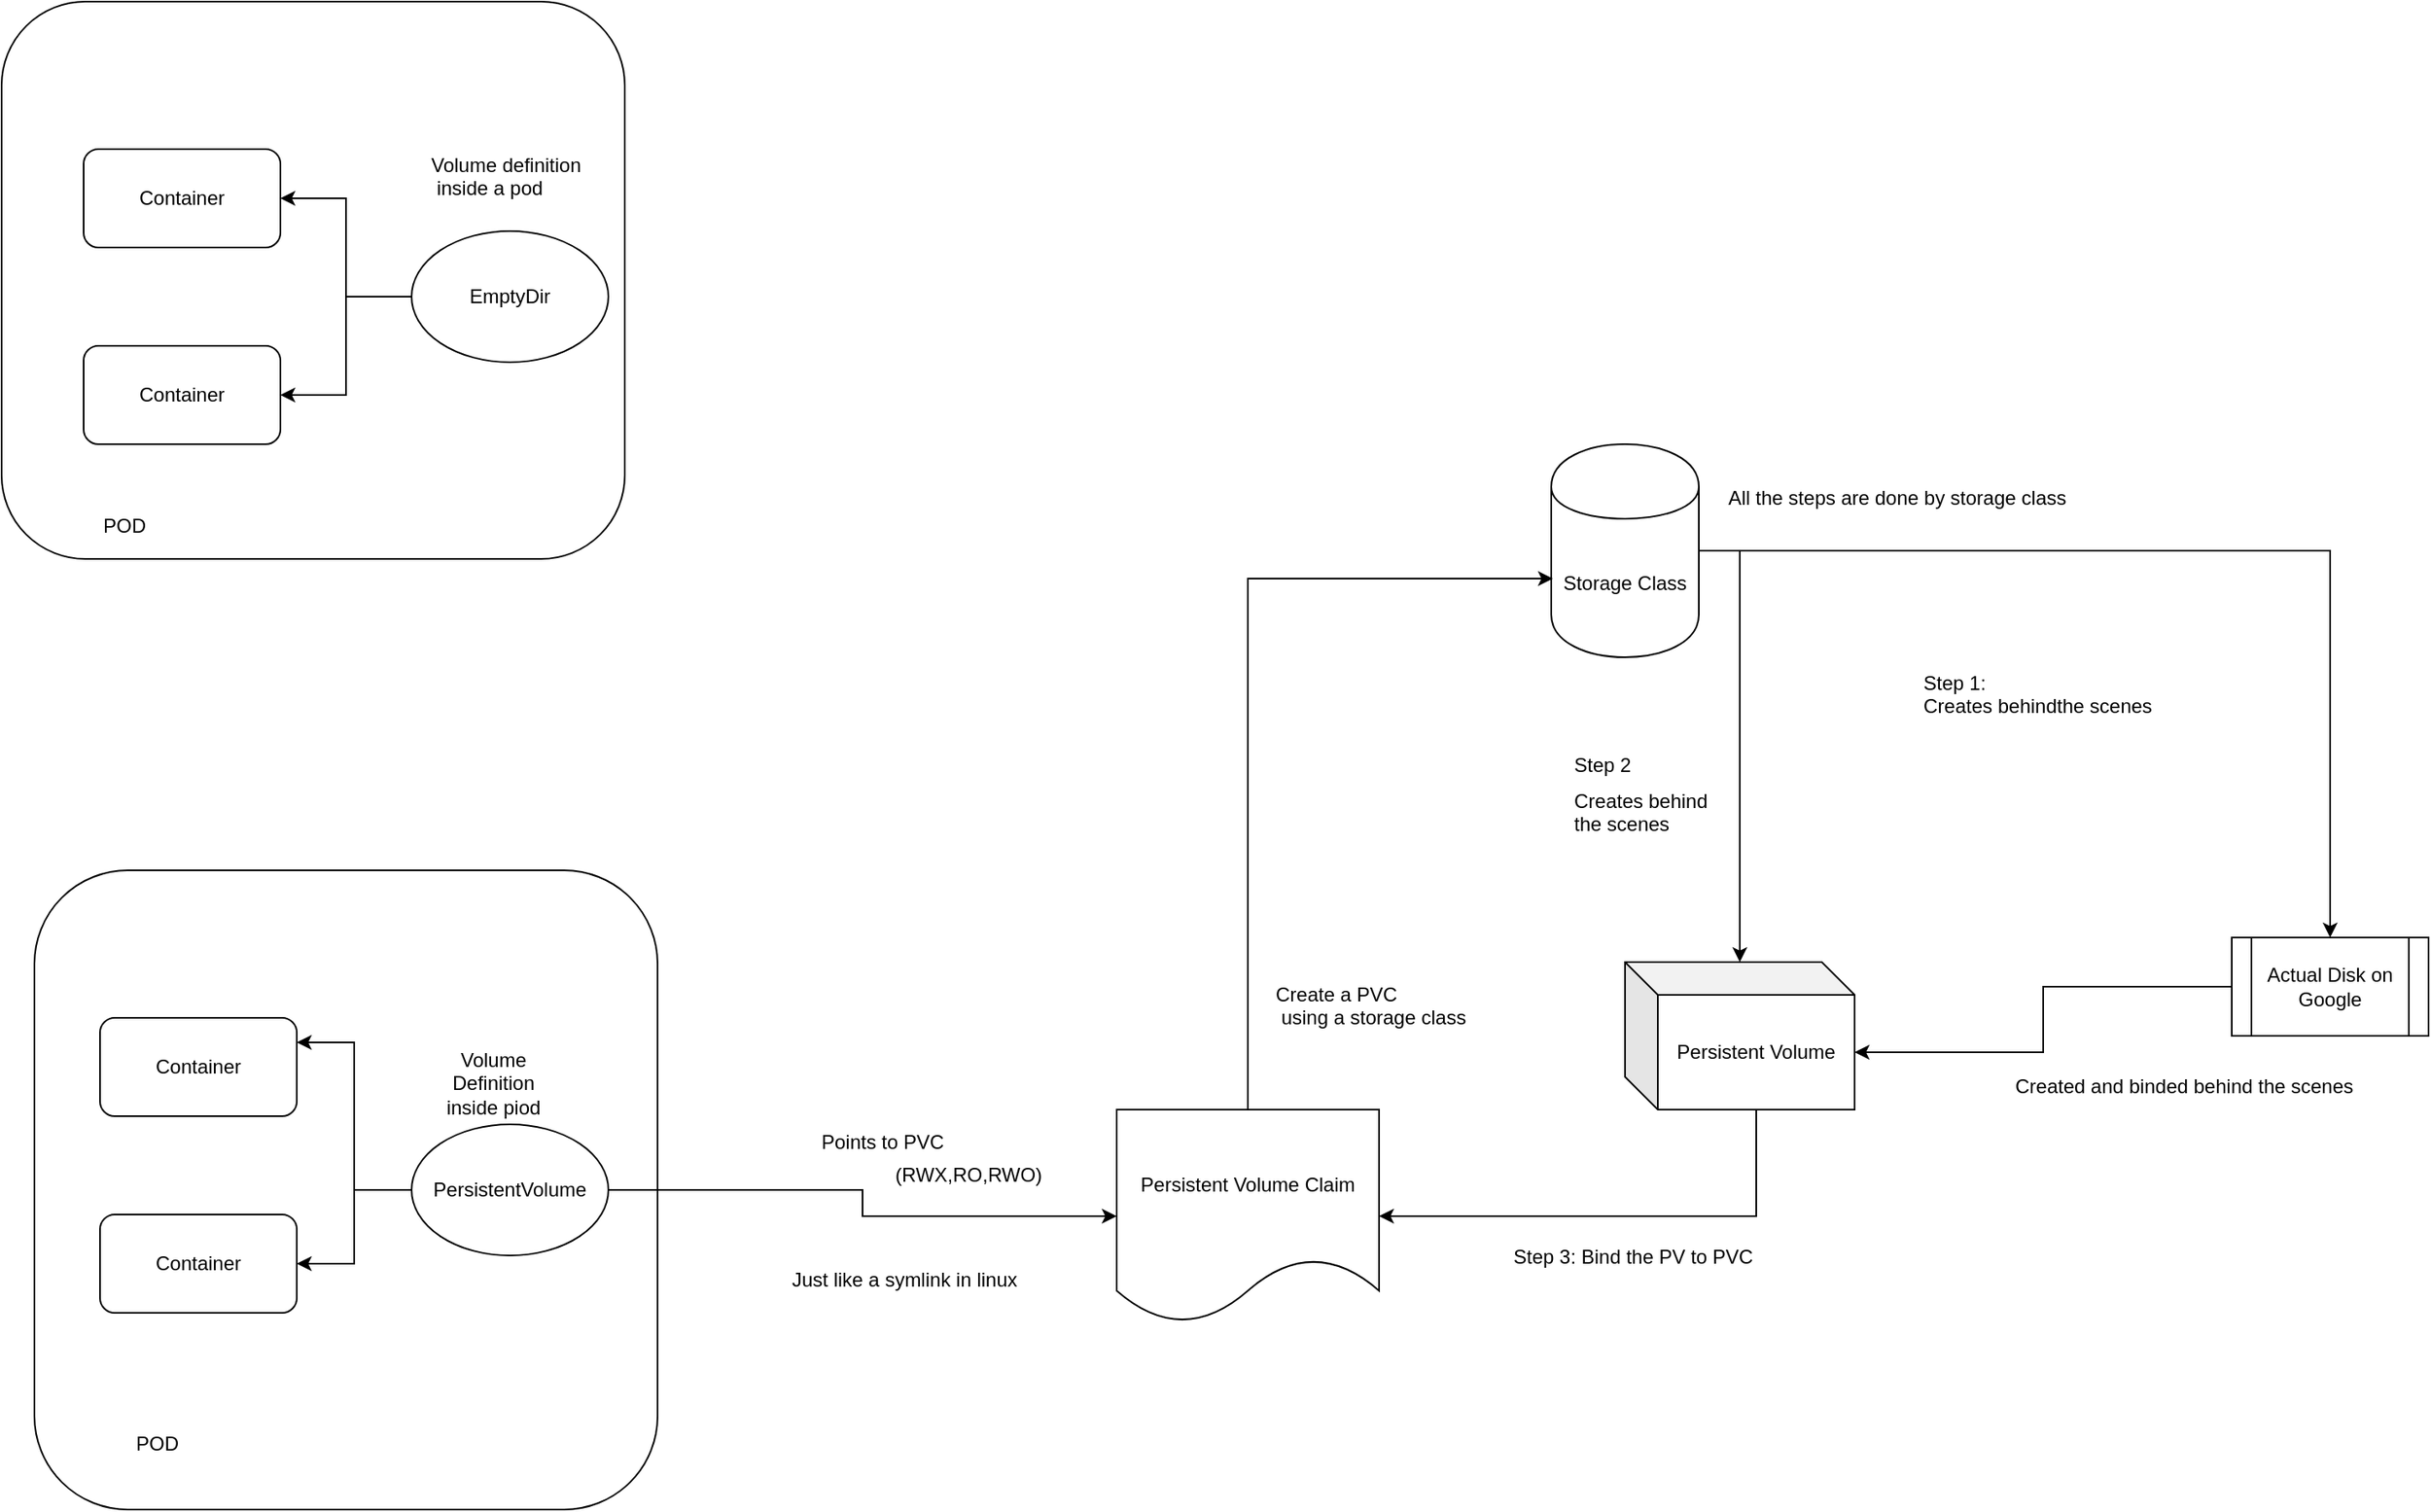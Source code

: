 <mxfile version="12.2.0" type="device" pages="1"><diagram id="FNJKBgc5aGDjCLamy-5x" name="Page-1"><mxGraphModel dx="1666" dy="865" grid="1" gridSize="10" guides="1" tooltips="1" connect="1" arrows="1" fold="1" page="1" pageScale="1" pageWidth="850" pageHeight="1100" math="0" shadow="0"><root><mxCell id="0"/><mxCell id="1" parent="0"/><mxCell id="HUY2G415ux6rRgW50fUi-1" value="" style="rounded=1;whiteSpace=wrap;html=1;" vertex="1" parent="1"><mxGeometry x="110" y="60" width="380" height="340" as="geometry"/></mxCell><mxCell id="HUY2G415ux6rRgW50fUi-2" value="POD" style="text;html=1;resizable=0;points=[];autosize=1;align=left;verticalAlign=top;spacingTop=-4;" vertex="1" parent="1"><mxGeometry x="170" y="370" width="40" height="20" as="geometry"/></mxCell><mxCell id="HUY2G415ux6rRgW50fUi-3" value="Container" style="rounded=1;whiteSpace=wrap;html=1;" vertex="1" parent="1"><mxGeometry x="160" y="150" width="120" height="60" as="geometry"/></mxCell><mxCell id="HUY2G415ux6rRgW50fUi-4" value="Container" style="rounded=1;whiteSpace=wrap;html=1;" vertex="1" parent="1"><mxGeometry x="160" y="270" width="120" height="60" as="geometry"/></mxCell><mxCell id="HUY2G415ux6rRgW50fUi-7" style="edgeStyle=orthogonalEdgeStyle;rounded=0;orthogonalLoop=1;jettySize=auto;html=1;exitX=0;exitY=0.5;exitDx=0;exitDy=0;entryX=1;entryY=0.5;entryDx=0;entryDy=0;" edge="1" parent="1" source="HUY2G415ux6rRgW50fUi-5" target="HUY2G415ux6rRgW50fUi-3"><mxGeometry relative="1" as="geometry"/></mxCell><mxCell id="HUY2G415ux6rRgW50fUi-8" style="edgeStyle=orthogonalEdgeStyle;rounded=0;orthogonalLoop=1;jettySize=auto;html=1;exitX=0;exitY=0.5;exitDx=0;exitDy=0;" edge="1" parent="1" source="HUY2G415ux6rRgW50fUi-5" target="HUY2G415ux6rRgW50fUi-4"><mxGeometry relative="1" as="geometry"/></mxCell><mxCell id="HUY2G415ux6rRgW50fUi-5" value="EmptyDir" style="ellipse;whiteSpace=wrap;html=1;" vertex="1" parent="1"><mxGeometry x="360" y="200" width="120" height="80" as="geometry"/></mxCell><mxCell id="HUY2G415ux6rRgW50fUi-6" value="Volume definition&lt;br&gt;&amp;nbsp;inside a pod" style="text;html=1;resizable=0;points=[];autosize=1;align=left;verticalAlign=top;spacingTop=-4;" vertex="1" parent="1"><mxGeometry x="370" y="150" width="110" height="30" as="geometry"/></mxCell><mxCell id="HUY2G415ux6rRgW50fUi-9" value="" style="rounded=1;whiteSpace=wrap;html=1;" vertex="1" parent="1"><mxGeometry x="130" y="590" width="380" height="390" as="geometry"/></mxCell><mxCell id="HUY2G415ux6rRgW50fUi-10" value="POD" style="text;html=1;resizable=0;points=[];autosize=1;align=left;verticalAlign=top;spacingTop=-4;" vertex="1" parent="1"><mxGeometry x="190" y="930" width="40" height="20" as="geometry"/></mxCell><mxCell id="HUY2G415ux6rRgW50fUi-11" value="Container" style="rounded=1;whiteSpace=wrap;html=1;" vertex="1" parent="1"><mxGeometry x="170" y="680" width="120" height="60" as="geometry"/></mxCell><mxCell id="HUY2G415ux6rRgW50fUi-12" value="Container" style="rounded=1;whiteSpace=wrap;html=1;" vertex="1" parent="1"><mxGeometry x="170" y="800" width="120" height="60" as="geometry"/></mxCell><mxCell id="HUY2G415ux6rRgW50fUi-20" style="edgeStyle=orthogonalEdgeStyle;rounded=0;orthogonalLoop=1;jettySize=auto;html=1;exitX=1;exitY=0.5;exitDx=0;exitDy=0;" edge="1" parent="1" source="HUY2G415ux6rRgW50fUi-14" target="HUY2G415ux6rRgW50fUi-19"><mxGeometry relative="1" as="geometry"/></mxCell><mxCell id="HUY2G415ux6rRgW50fUi-25" style="edgeStyle=orthogonalEdgeStyle;rounded=0;orthogonalLoop=1;jettySize=auto;html=1;exitX=1;exitY=0.5;exitDx=0;exitDy=0;" edge="1" parent="1" source="HUY2G415ux6rRgW50fUi-14" target="HUY2G415ux6rRgW50fUi-22"><mxGeometry relative="1" as="geometry"/></mxCell><mxCell id="HUY2G415ux6rRgW50fUi-14" value="Storage Class" style="shape=cylinder;whiteSpace=wrap;html=1;boundedLbl=1;backgroundOutline=1;" vertex="1" parent="1"><mxGeometry x="1055" y="330" width="90" height="130" as="geometry"/></mxCell><mxCell id="HUY2G415ux6rRgW50fUi-17" style="edgeStyle=orthogonalEdgeStyle;rounded=0;orthogonalLoop=1;jettySize=auto;html=1;exitX=0.5;exitY=0;exitDx=0;exitDy=0;entryX=0.011;entryY=0.631;entryDx=0;entryDy=0;entryPerimeter=0;" edge="1" parent="1" source="HUY2G415ux6rRgW50fUi-16" target="HUY2G415ux6rRgW50fUi-14"><mxGeometry relative="1" as="geometry"/></mxCell><mxCell id="HUY2G415ux6rRgW50fUi-16" value="Persistent Volume Claim" style="shape=document;whiteSpace=wrap;html=1;boundedLbl=1;" vertex="1" parent="1"><mxGeometry x="790" y="736" width="160" height="130" as="geometry"/></mxCell><mxCell id="HUY2G415ux6rRgW50fUi-18" value="Create a PVC&lt;br&gt;&amp;nbsp;using a storage class" style="text;html=1;resizable=0;points=[];autosize=1;align=left;verticalAlign=top;spacingTop=-4;" vertex="1" parent="1"><mxGeometry x="885" y="656" width="130" height="30" as="geometry"/></mxCell><mxCell id="HUY2G415ux6rRgW50fUi-29" style="edgeStyle=orthogonalEdgeStyle;rounded=0;orthogonalLoop=1;jettySize=auto;html=1;exitX=0;exitY=0;exitDx=80;exitDy=90;exitPerimeter=0;" edge="1" parent="1" source="HUY2G415ux6rRgW50fUi-19" target="HUY2G415ux6rRgW50fUi-16"><mxGeometry relative="1" as="geometry"/></mxCell><mxCell id="HUY2G415ux6rRgW50fUi-19" value="Persistent Volume" style="shape=cube;whiteSpace=wrap;html=1;boundedLbl=1;backgroundOutline=1;darkOpacity=0.05;darkOpacity2=0.1;" vertex="1" parent="1"><mxGeometry x="1100" y="646" width="140" height="90" as="geometry"/></mxCell><mxCell id="HUY2G415ux6rRgW50fUi-21" value="Creates behind&lt;br&gt;the scenes" style="text;html=1;resizable=0;points=[];autosize=1;align=left;verticalAlign=top;spacingTop=-4;" vertex="1" parent="1"><mxGeometry x="1067" y="538" width="100" height="30" as="geometry"/></mxCell><mxCell id="HUY2G415ux6rRgW50fUi-23" style="edgeStyle=orthogonalEdgeStyle;rounded=0;orthogonalLoop=1;jettySize=auto;html=1;exitX=0;exitY=0.5;exitDx=0;exitDy=0;entryX=0;entryY=0;entryDx=140;entryDy=55;entryPerimeter=0;" edge="1" parent="1" source="HUY2G415ux6rRgW50fUi-22" target="HUY2G415ux6rRgW50fUi-19"><mxGeometry relative="1" as="geometry"/></mxCell><mxCell id="HUY2G415ux6rRgW50fUi-22" value="Actual Disk on Google" style="shape=process;whiteSpace=wrap;html=1;backgroundOutline=1;" vertex="1" parent="1"><mxGeometry x="1470" y="631" width="120" height="60" as="geometry"/></mxCell><mxCell id="HUY2G415ux6rRgW50fUi-24" value="Created and binded behind the scenes" style="text;html=1;resizable=0;points=[];autosize=1;align=left;verticalAlign=top;spacingTop=-4;" vertex="1" parent="1"><mxGeometry x="1336" y="712" width="220" height="20" as="geometry"/></mxCell><mxCell id="HUY2G415ux6rRgW50fUi-26" value="Creates behindthe scenes" style="text;html=1;" vertex="1" parent="1"><mxGeometry x="1280" y="476" width="160" height="30" as="geometry"/></mxCell><mxCell id="HUY2G415ux6rRgW50fUi-27" value="Step 1:" style="text;html=1;resizable=0;points=[];autosize=1;align=left;verticalAlign=top;spacingTop=-4;" vertex="1" parent="1"><mxGeometry x="1280" y="466" width="50" height="20" as="geometry"/></mxCell><mxCell id="HUY2G415ux6rRgW50fUi-28" value="Step 2" style="text;html=1;resizable=0;points=[];autosize=1;align=left;verticalAlign=top;spacingTop=-4;" vertex="1" parent="1"><mxGeometry x="1067" y="516" width="50" height="20" as="geometry"/></mxCell><mxCell id="HUY2G415ux6rRgW50fUi-30" value="Step 3: Bind the PV to PVC" style="text;html=1;resizable=0;points=[];autosize=1;align=left;verticalAlign=top;spacingTop=-4;" vertex="1" parent="1"><mxGeometry x="1030" y="816" width="160" height="20" as="geometry"/></mxCell><mxCell id="HUY2G415ux6rRgW50fUi-31" value="All the steps are done by storage class" style="text;html=1;resizable=0;points=[];autosize=1;align=left;verticalAlign=top;spacingTop=-4;" vertex="1" parent="1"><mxGeometry x="1161" y="353" width="220" height="20" as="geometry"/></mxCell><mxCell id="HUY2G415ux6rRgW50fUi-34" style="edgeStyle=orthogonalEdgeStyle;rounded=0;orthogonalLoop=1;jettySize=auto;html=1;exitX=1;exitY=0.5;exitDx=0;exitDy=0;" edge="1" parent="1" source="HUY2G415ux6rRgW50fUi-32" target="HUY2G415ux6rRgW50fUi-16"><mxGeometry relative="1" as="geometry"/></mxCell><mxCell id="HUY2G415ux6rRgW50fUi-37" style="edgeStyle=orthogonalEdgeStyle;rounded=0;orthogonalLoop=1;jettySize=auto;html=1;exitX=0;exitY=0.5;exitDx=0;exitDy=0;" edge="1" parent="1" source="HUY2G415ux6rRgW50fUi-32" target="HUY2G415ux6rRgW50fUi-12"><mxGeometry relative="1" as="geometry"/></mxCell><mxCell id="HUY2G415ux6rRgW50fUi-38" style="edgeStyle=orthogonalEdgeStyle;rounded=0;orthogonalLoop=1;jettySize=auto;html=1;exitX=0;exitY=0.5;exitDx=0;exitDy=0;entryX=1;entryY=0.25;entryDx=0;entryDy=0;" edge="1" parent="1" source="HUY2G415ux6rRgW50fUi-32" target="HUY2G415ux6rRgW50fUi-11"><mxGeometry relative="1" as="geometry"/></mxCell><mxCell id="HUY2G415ux6rRgW50fUi-32" value="PersistentVolume" style="ellipse;whiteSpace=wrap;html=1;" vertex="1" parent="1"><mxGeometry x="360" y="745" width="120" height="80" as="geometry"/></mxCell><mxCell id="HUY2G415ux6rRgW50fUi-33" value="Volume Definition inside piod" style="text;html=1;strokeColor=none;fillColor=none;align=center;verticalAlign=middle;whiteSpace=wrap;rounded=0;" vertex="1" parent="1"><mxGeometry x="370" y="710" width="80" height="20" as="geometry"/></mxCell><mxCell id="HUY2G415ux6rRgW50fUi-35" value="Points to PVC" style="text;html=1;resizable=0;points=[];autosize=1;align=left;verticalAlign=top;spacingTop=-4;" vertex="1" parent="1"><mxGeometry x="608" y="746" width="90" height="20" as="geometry"/></mxCell><mxCell id="HUY2G415ux6rRgW50fUi-36" value="Just like a symlink in linux" style="text;html=1;resizable=0;points=[];autosize=1;align=left;verticalAlign=top;spacingTop=-4;" vertex="1" parent="1"><mxGeometry x="590" y="830" width="150" height="20" as="geometry"/></mxCell><mxCell id="HUY2G415ux6rRgW50fUi-39" value="(RWX,RO,RWO)" style="text;html=1;resizable=0;points=[];autosize=1;align=left;verticalAlign=top;spacingTop=-4;" vertex="1" parent="1"><mxGeometry x="653" y="766" width="110" height="20" as="geometry"/></mxCell></root></mxGraphModel></diagram></mxfile>